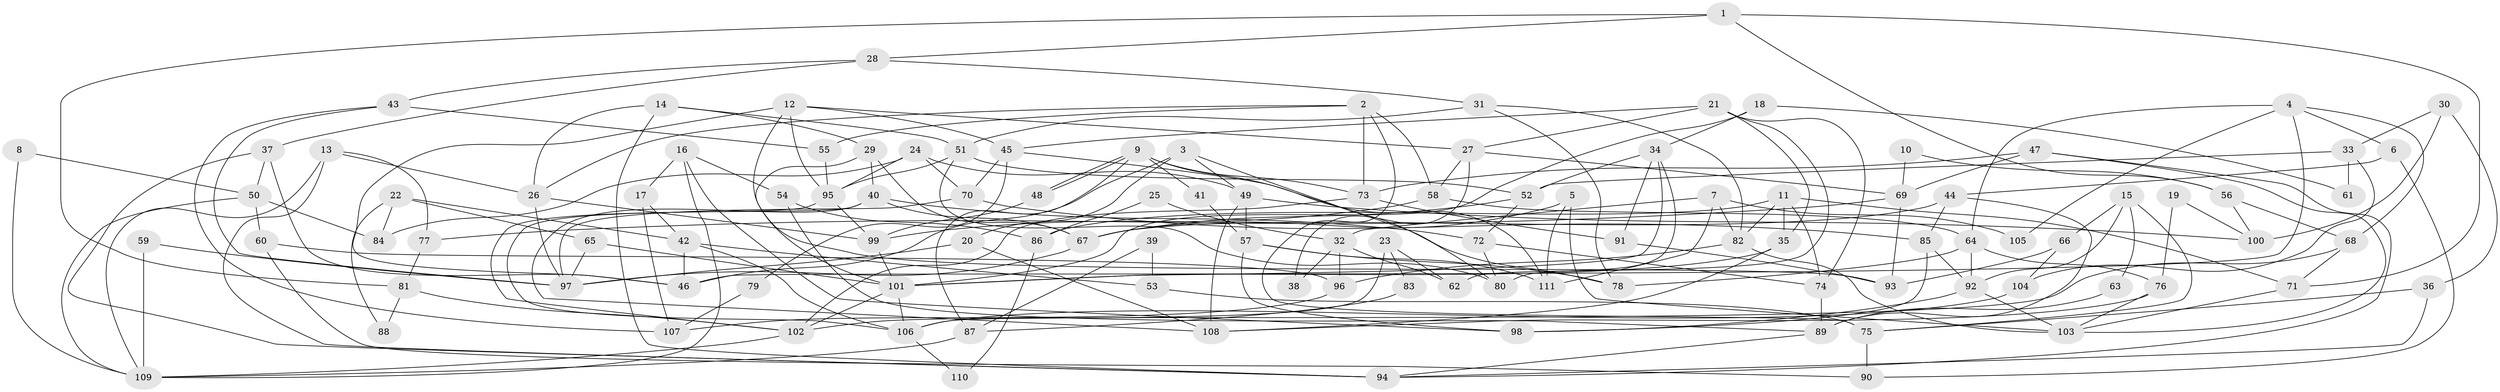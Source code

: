 // Generated by graph-tools (version 1.1) at 2025/36/03/09/25 02:36:18]
// undirected, 111 vertices, 222 edges
graph export_dot {
graph [start="1"]
  node [color=gray90,style=filled];
  1;
  2;
  3;
  4;
  5;
  6;
  7;
  8;
  9;
  10;
  11;
  12;
  13;
  14;
  15;
  16;
  17;
  18;
  19;
  20;
  21;
  22;
  23;
  24;
  25;
  26;
  27;
  28;
  29;
  30;
  31;
  32;
  33;
  34;
  35;
  36;
  37;
  38;
  39;
  40;
  41;
  42;
  43;
  44;
  45;
  46;
  47;
  48;
  49;
  50;
  51;
  52;
  53;
  54;
  55;
  56;
  57;
  58;
  59;
  60;
  61;
  62;
  63;
  64;
  65;
  66;
  67;
  68;
  69;
  70;
  71;
  72;
  73;
  74;
  75;
  76;
  77;
  78;
  79;
  80;
  81;
  82;
  83;
  84;
  85;
  86;
  87;
  88;
  89;
  90;
  91;
  92;
  93;
  94;
  95;
  96;
  97;
  98;
  99;
  100;
  101;
  102;
  103;
  104;
  105;
  106;
  107;
  108;
  109;
  110;
  111;
  1 -- 71;
  1 -- 28;
  1 -- 56;
  1 -- 81;
  2 -- 26;
  2 -- 73;
  2 -- 55;
  2 -- 58;
  2 -- 75;
  3 -- 49;
  3 -- 80;
  3 -- 20;
  3 -- 46;
  4 -- 46;
  4 -- 64;
  4 -- 6;
  4 -- 68;
  4 -- 105;
  5 -- 67;
  5 -- 111;
  5 -- 103;
  6 -- 44;
  6 -- 90;
  7 -- 82;
  7 -- 111;
  7 -- 32;
  7 -- 105;
  8 -- 50;
  8 -- 109;
  9 -- 73;
  9 -- 48;
  9 -- 48;
  9 -- 41;
  9 -- 87;
  9 -- 111;
  10 -- 56;
  10 -- 69;
  11 -- 74;
  11 -- 35;
  11 -- 71;
  11 -- 82;
  11 -- 86;
  12 -- 27;
  12 -- 45;
  12 -- 46;
  12 -- 93;
  12 -- 95;
  13 -- 94;
  13 -- 26;
  13 -- 77;
  13 -- 109;
  14 -- 94;
  14 -- 51;
  14 -- 26;
  14 -- 29;
  15 -- 92;
  15 -- 75;
  15 -- 63;
  15 -- 66;
  16 -- 98;
  16 -- 109;
  16 -- 17;
  16 -- 54;
  17 -- 42;
  17 -- 107;
  18 -- 34;
  18 -- 101;
  18 -- 61;
  19 -- 76;
  19 -- 100;
  20 -- 108;
  20 -- 97;
  21 -- 35;
  21 -- 45;
  21 -- 27;
  21 -- 62;
  21 -- 74;
  22 -- 84;
  22 -- 65;
  22 -- 42;
  22 -- 88;
  23 -- 106;
  23 -- 62;
  23 -- 83;
  24 -- 95;
  24 -- 49;
  24 -- 70;
  24 -- 84;
  25 -- 86;
  25 -- 32;
  26 -- 99;
  26 -- 97;
  27 -- 69;
  27 -- 38;
  27 -- 58;
  28 -- 37;
  28 -- 43;
  28 -- 31;
  29 -- 67;
  29 -- 40;
  29 -- 101;
  30 -- 33;
  30 -- 36;
  30 -- 100;
  31 -- 51;
  31 -- 78;
  31 -- 82;
  32 -- 96;
  32 -- 38;
  32 -- 62;
  33 -- 104;
  33 -- 52;
  33 -- 61;
  34 -- 101;
  34 -- 52;
  34 -- 80;
  34 -- 91;
  35 -- 108;
  35 -- 101;
  36 -- 75;
  36 -- 94;
  37 -- 46;
  37 -- 94;
  37 -- 50;
  39 -- 53;
  39 -- 87;
  40 -- 106;
  40 -- 67;
  40 -- 72;
  40 -- 108;
  41 -- 57;
  42 -- 46;
  42 -- 53;
  42 -- 106;
  43 -- 55;
  43 -- 97;
  43 -- 107;
  44 -- 85;
  44 -- 67;
  44 -- 89;
  45 -- 78;
  45 -- 70;
  45 -- 79;
  47 -- 103;
  47 -- 73;
  47 -- 69;
  47 -- 94;
  48 -- 99;
  49 -- 100;
  49 -- 108;
  49 -- 57;
  50 -- 109;
  50 -- 60;
  50 -- 84;
  51 -- 52;
  51 -- 95;
  51 -- 80;
  52 -- 67;
  52 -- 72;
  53 -- 75;
  54 -- 89;
  54 -- 86;
  55 -- 95;
  56 -- 68;
  56 -- 100;
  57 -- 78;
  57 -- 98;
  57 -- 111;
  58 -- 64;
  58 -- 99;
  59 -- 109;
  59 -- 97;
  60 -- 96;
  60 -- 90;
  63 -- 89;
  64 -- 92;
  64 -- 76;
  64 -- 78;
  65 -- 101;
  65 -- 97;
  66 -- 93;
  66 -- 104;
  67 -- 97;
  68 -- 71;
  68 -- 102;
  69 -- 77;
  69 -- 93;
  70 -- 97;
  70 -- 85;
  71 -- 103;
  72 -- 80;
  72 -- 74;
  73 -- 102;
  73 -- 91;
  74 -- 89;
  75 -- 90;
  76 -- 103;
  76 -- 108;
  77 -- 81;
  79 -- 107;
  81 -- 102;
  81 -- 88;
  82 -- 96;
  82 -- 103;
  83 -- 87;
  85 -- 98;
  85 -- 92;
  86 -- 110;
  87 -- 109;
  89 -- 94;
  91 -- 93;
  92 -- 103;
  92 -- 98;
  95 -- 99;
  95 -- 102;
  96 -- 107;
  99 -- 101;
  101 -- 102;
  101 -- 106;
  102 -- 109;
  104 -- 106;
  106 -- 110;
}
